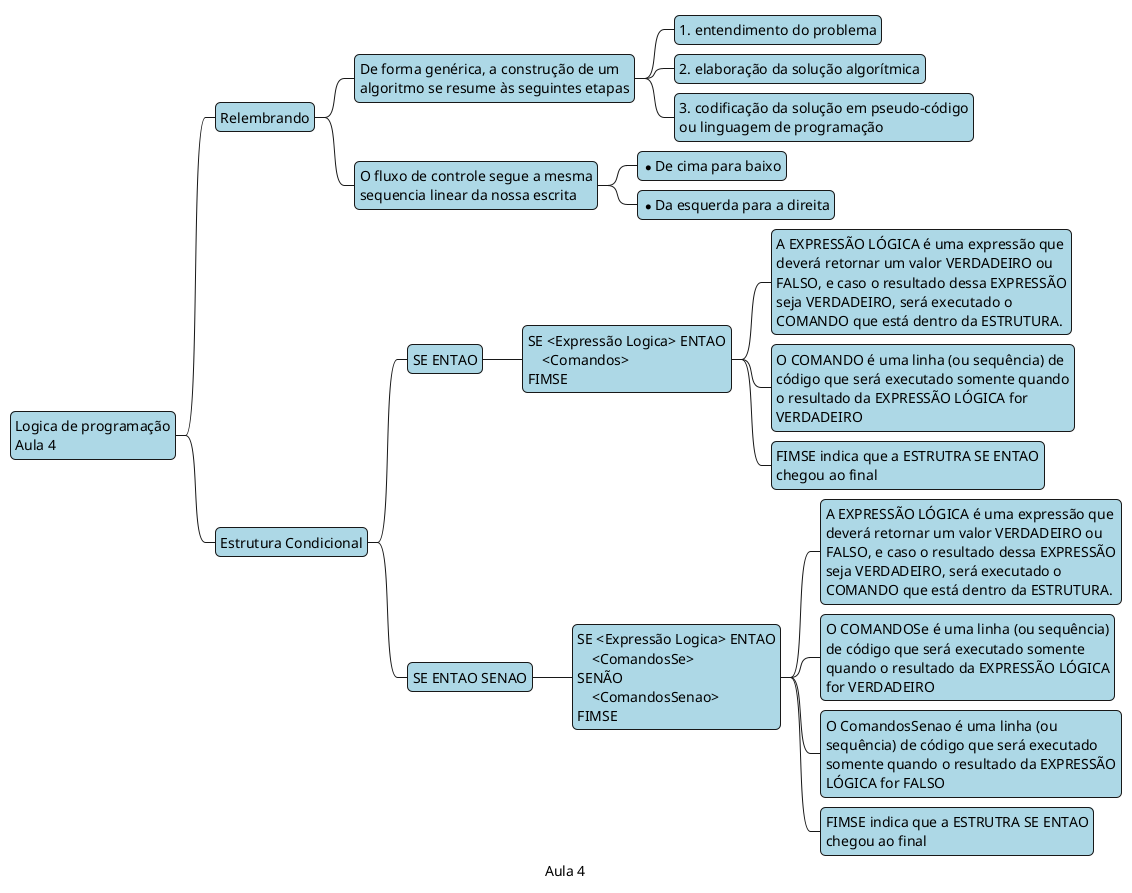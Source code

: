 @startuml
@startmindmap
skinparam defaultFontName MV BOli

caption Aula 4

<style>
node {
    Padding 5
    Margin 5
    HorizontalAlignment left
    LineThickness 1.0
    BackgroundColor LightBlue
    RoundCorner 10
    MaximumWidth 300
}

</style>
*:Logica de programação 
Aula 4;
** Relembrando
*** De forma genérica, a construção de um algoritmo se resume às seguintes etapas
**** 1. entendimento do problema
**** 2. elaboração da solução algorítmica
**** 3. codificação da solução em pseudo-código ou linguagem de programação
*** O fluxo de controle segue a mesma sequencia linear da nossa escrita
**** * De cima para baixo
**** * Da esquerda para a direita 
** Estrutura Condicional
*** SE ENTAO
****:SE <Expressão Logica> ENTAO
    <Comandos>
FIMSE;
***** A EXPRESSÃO LÓGICA é uma expressão que deverá retornar um valor VERDADEIRO ou FALSO, e caso o resultado dessa EXPRESSÃO seja VERDADEIRO, será executado o COMANDO que está dentro da ESTRUTURA.
***** O COMANDO é uma linha (ou sequência) de código que será executado somente quando o resultado da EXPRESSÃO LÓGICA for VERDADEIRO
***** FIMSE indica que a ESTRUTRA SE ENTAO chegou ao final
*** SE ENTAO SENAO
****:SE <Expressão Logica> ENTAO
    <ComandosSe>
SENÃO
    <ComandosSenao>
FIMSE;
***** A EXPRESSÃO LÓGICA é uma expressão que deverá retornar um valor VERDADEIRO ou FALSO, e caso o resultado dessa EXPRESSÃO seja VERDADEIRO, será executado o COMANDO que está dentro da ESTRUTURA.
***** O COMANDOSe é uma linha (ou sequência) de código que será executado somente quando o resultado da EXPRESSÃO LÓGICA for VERDADEIRO
***** O ComandosSenao é uma linha (ou sequência) de código que será executado somente quando o resultado da EXPRESSÃO LÓGICA for FALSO
***** FIMSE indica que a ESTRUTRA SE ENTAO chegou ao final
@endmindmap
@enduml